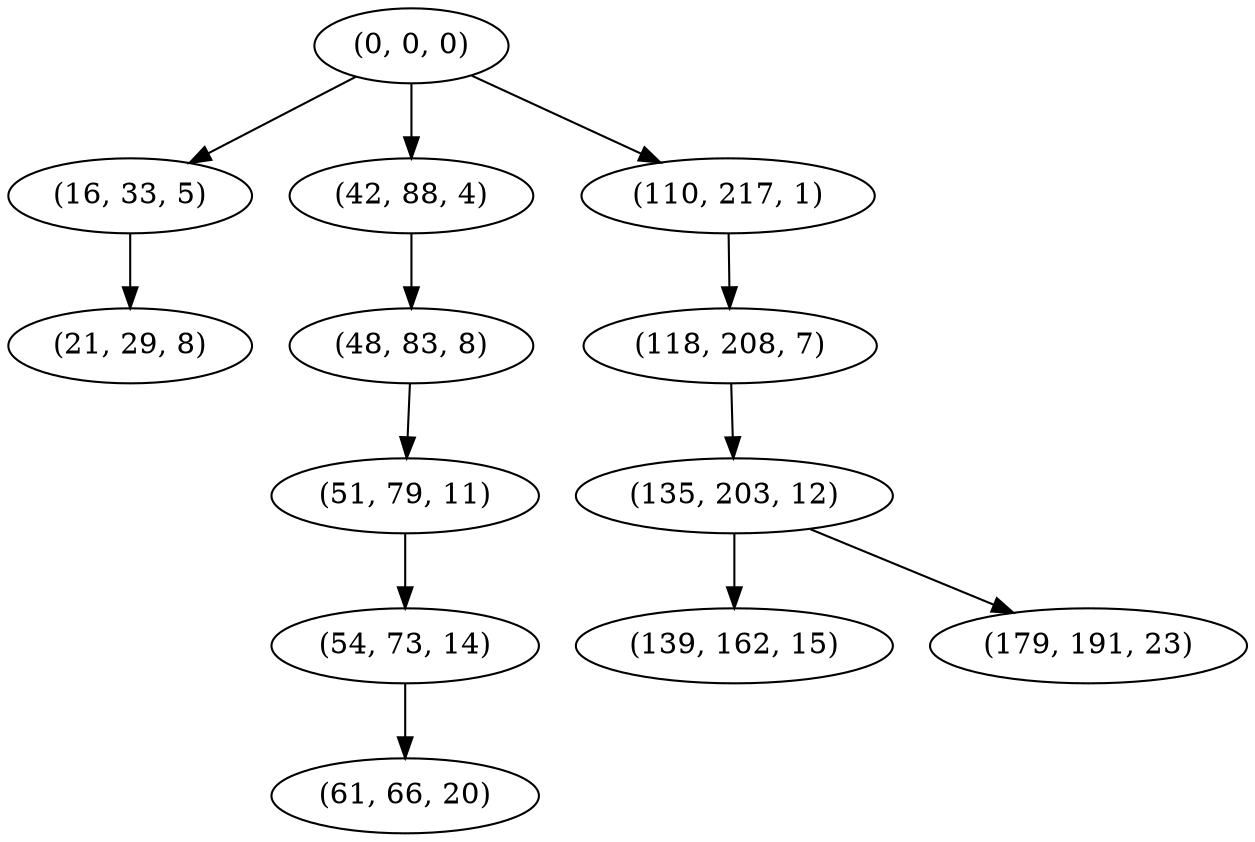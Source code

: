 digraph tree {
    "(0, 0, 0)";
    "(16, 33, 5)";
    "(21, 29, 8)";
    "(42, 88, 4)";
    "(48, 83, 8)";
    "(51, 79, 11)";
    "(54, 73, 14)";
    "(61, 66, 20)";
    "(110, 217, 1)";
    "(118, 208, 7)";
    "(135, 203, 12)";
    "(139, 162, 15)";
    "(179, 191, 23)";
    "(0, 0, 0)" -> "(16, 33, 5)";
    "(0, 0, 0)" -> "(42, 88, 4)";
    "(0, 0, 0)" -> "(110, 217, 1)";
    "(16, 33, 5)" -> "(21, 29, 8)";
    "(42, 88, 4)" -> "(48, 83, 8)";
    "(48, 83, 8)" -> "(51, 79, 11)";
    "(51, 79, 11)" -> "(54, 73, 14)";
    "(54, 73, 14)" -> "(61, 66, 20)";
    "(110, 217, 1)" -> "(118, 208, 7)";
    "(118, 208, 7)" -> "(135, 203, 12)";
    "(135, 203, 12)" -> "(139, 162, 15)";
    "(135, 203, 12)" -> "(179, 191, 23)";
}
